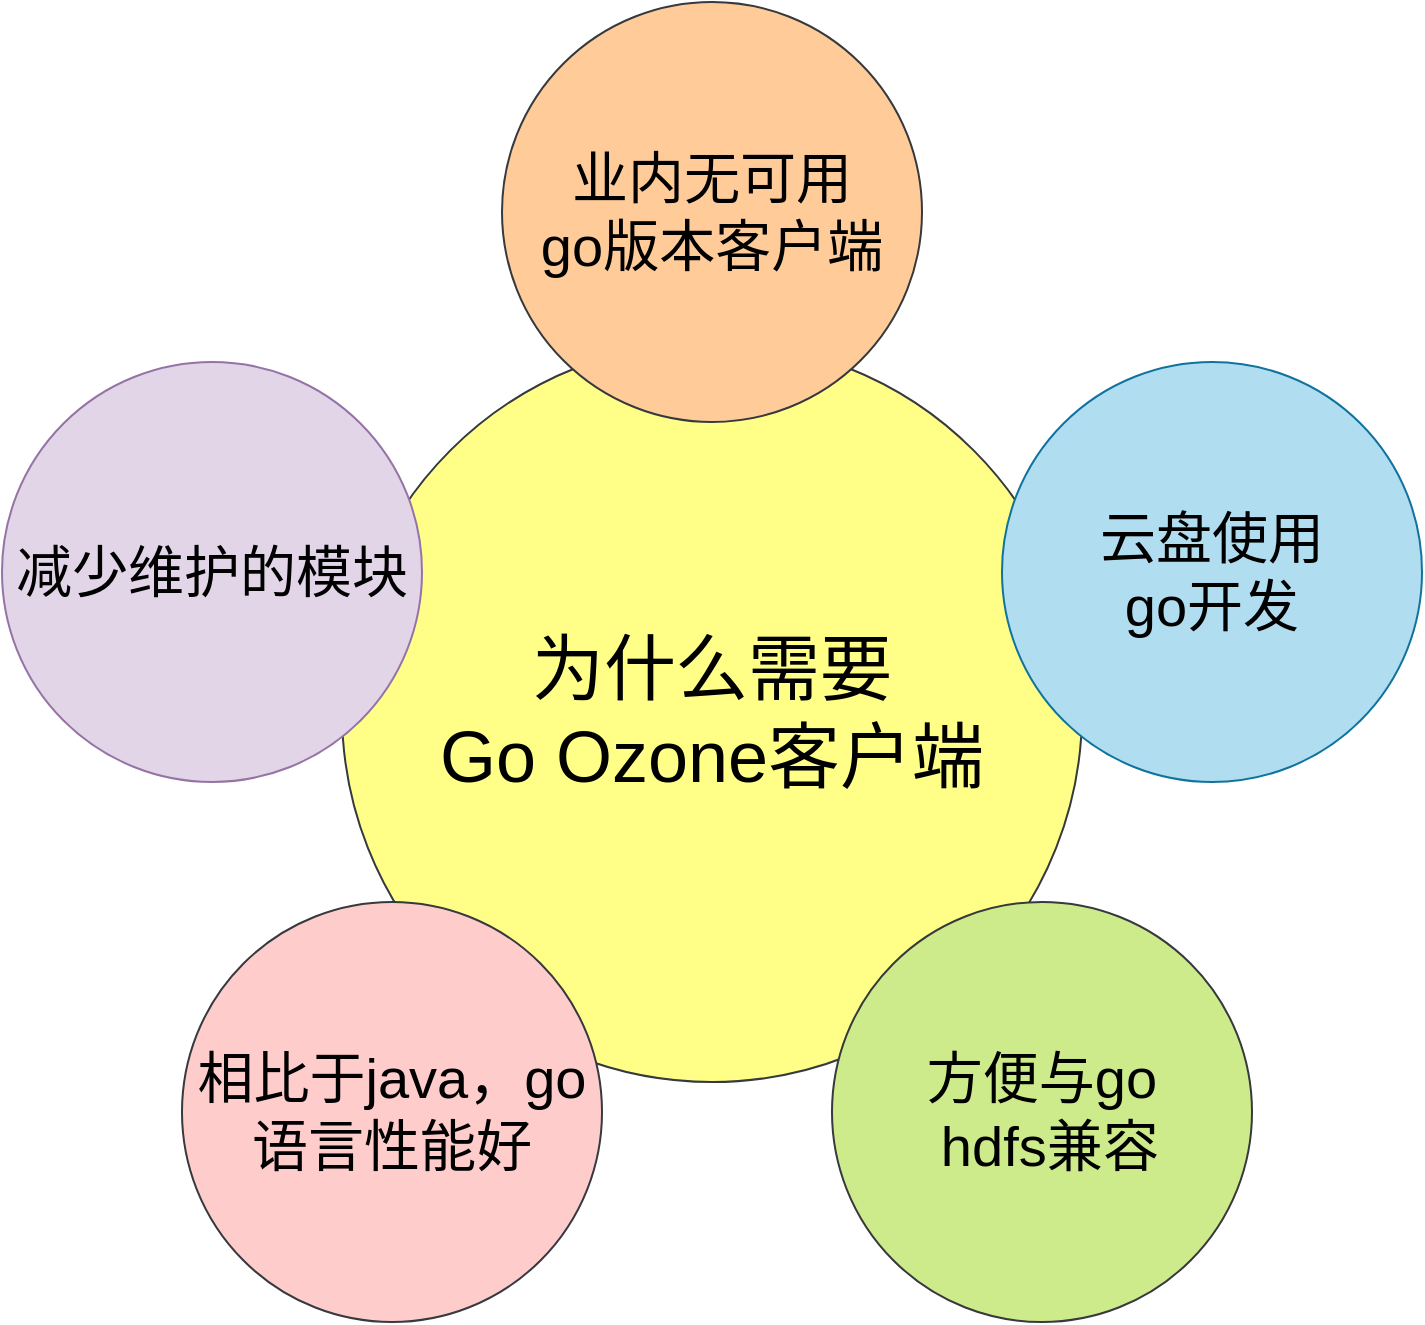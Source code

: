 <mxfile version="14.4.8" type="github">
  <diagram id="07fea595-8f29-1299-0266-81d95cde20df" name="Page-1">
    <mxGraphModel dx="1577" dy="31" grid="1" gridSize="10" guides="1" tooltips="1" connect="1" arrows="1" fold="1" page="1" pageScale="1" pageWidth="1169" pageHeight="827" background="none" math="0" shadow="0">
      <root>
        <mxCell id="0" />
        <mxCell id="1" parent="0" />
        <mxCell id="jTvALQWRv7avRCUGCPY--657" value="&lt;font style=&quot;font-size: 36px&quot;&gt;为什么需要&lt;br&gt;Go Ozone客户端&lt;/font&gt;" style="ellipse;whiteSpace=wrap;html=1;aspect=fixed;fillColor=#ffff88;fontSize=28;strokeColor=#36393d;" vertex="1" parent="1">
          <mxGeometry x="380" y="1120" width="370" height="370" as="geometry" />
        </mxCell>
        <mxCell id="jTvALQWRv7avRCUGCPY--658" value="云盘使用&lt;br&gt;go开发" style="ellipse;whiteSpace=wrap;html=1;aspect=fixed;fillColor=#b1ddf0;fontSize=28;strokeColor=#10739e;" vertex="1" parent="1">
          <mxGeometry x="710" y="1130" width="210" height="210" as="geometry" />
        </mxCell>
        <mxCell id="jTvALQWRv7avRCUGCPY--659" value="方便与go&lt;br&gt;&amp;nbsp;hdfs兼容" style="ellipse;whiteSpace=wrap;html=1;aspect=fixed;fillColor=#cdeb8b;fontSize=28;strokeColor=#36393d;" vertex="1" parent="1">
          <mxGeometry x="625" y="1400" width="210" height="210" as="geometry" />
        </mxCell>
        <mxCell id="jTvALQWRv7avRCUGCPY--660" value="减少维护的模块" style="ellipse;whiteSpace=wrap;html=1;aspect=fixed;fillColor=#e1d5e7;fontSize=28;strokeColor=#9673a6;" vertex="1" parent="1">
          <mxGeometry x="210" y="1130" width="210" height="210" as="geometry" />
        </mxCell>
        <mxCell id="jTvALQWRv7avRCUGCPY--661" value="相比于java，go语言性能好" style="ellipse;whiteSpace=wrap;html=1;aspect=fixed;fillColor=#ffcccc;fontSize=28;strokeColor=#36393d;" vertex="1" parent="1">
          <mxGeometry x="300" y="1400" width="210" height="210" as="geometry" />
        </mxCell>
        <mxCell id="jTvALQWRv7avRCUGCPY--662" value="业内无可用&lt;br&gt;go版本客户端" style="ellipse;whiteSpace=wrap;html=1;aspect=fixed;fillColor=#ffcc99;fontSize=28;strokeColor=#36393d;" vertex="1" parent="1">
          <mxGeometry x="460" y="950" width="210" height="210" as="geometry" />
        </mxCell>
      </root>
    </mxGraphModel>
  </diagram>
</mxfile>

